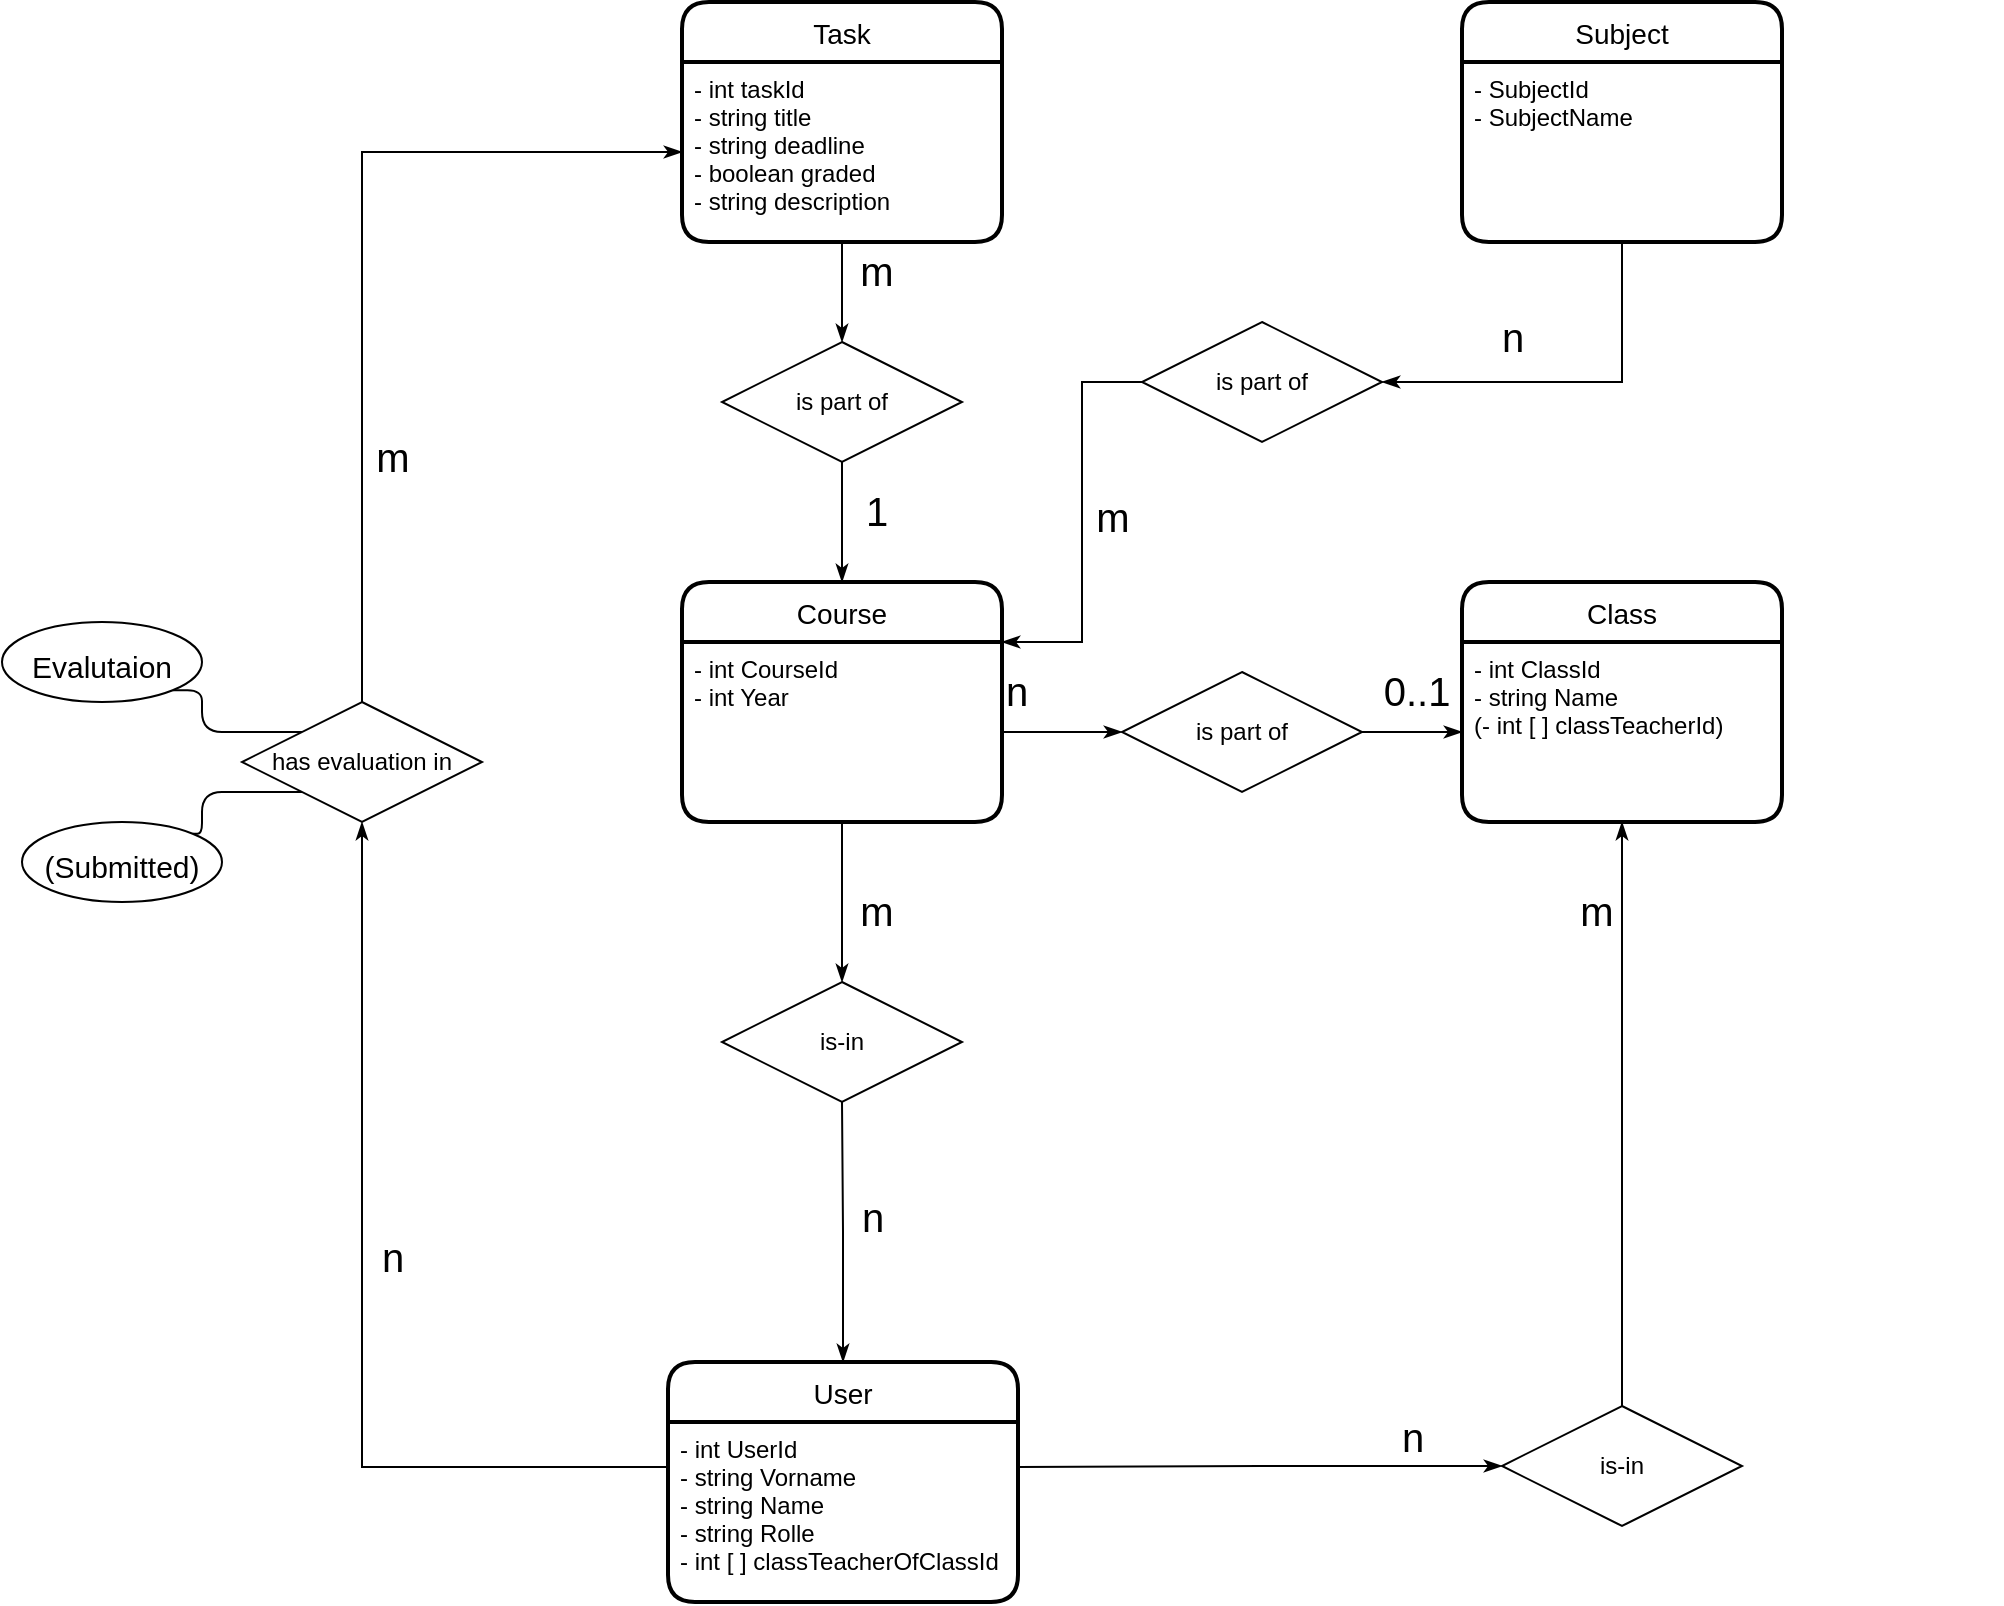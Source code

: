 <mxfile version="14.3.2" type="device"><diagram id="R2lEEEUBdFMjLlhIrx00" name="Page-1"><mxGraphModel dx="2272" dy="1863" grid="1" gridSize="10" guides="1" tooltips="1" connect="1" arrows="1" fold="1" page="1" pageScale="1" pageWidth="850" pageHeight="1100" math="0" shadow="0" extFonts="Permanent Marker^https://fonts.googleapis.com/css?family=Permanent+Marker"><root><mxCell id="0"/><mxCell id="1" parent="0"/><mxCell id="RDaZ0pFW65GV-cIb1aYp-35" style="edgeStyle=orthogonalEdgeStyle;rounded=0;orthogonalLoop=1;jettySize=auto;html=1;exitX=0.5;exitY=0;exitDx=0;exitDy=0;entryX=0.5;entryY=1;entryDx=0;entryDy=0;startArrow=classicThin;startFill=1;endArrow=none;endFill=0;fontSize=20;" edge="1" parent="1" source="RDaZ0pFW65GV-cIb1aYp-1" target="RDaZ0pFW65GV-cIb1aYp-33"><mxGeometry relative="1" as="geometry"/></mxCell><mxCell id="RDaZ0pFW65GV-cIb1aYp-1" value="Course" style="swimlane;childLayout=stackLayout;horizontal=1;startSize=30;horizontalStack=0;rounded=1;fontSize=14;fontStyle=0;strokeWidth=2;resizeParent=0;resizeLast=1;shadow=0;dashed=0;align=center;" vertex="1" parent="1"><mxGeometry x="120" y="130" width="160" height="120" as="geometry"/></mxCell><mxCell id="RDaZ0pFW65GV-cIb1aYp-2" value="- int CourseId&#xA;- int Year&#xA;&#xA;" style="align=left;strokeColor=none;fillColor=none;spacingLeft=4;fontSize=12;verticalAlign=top;resizable=0;rotatable=0;part=1;" vertex="1" parent="RDaZ0pFW65GV-cIb1aYp-1"><mxGeometry y="30" width="160" height="90" as="geometry"/></mxCell><mxCell id="RDaZ0pFW65GV-cIb1aYp-39" style="edgeStyle=orthogonalEdgeStyle;rounded=0;orthogonalLoop=1;jettySize=auto;html=1;exitX=0;exitY=0.5;exitDx=0;exitDy=0;entryX=1;entryY=0.25;entryDx=0;entryDy=0;startArrow=classicThin;startFill=1;endArrow=none;endFill=0;fontSize=20;" edge="1" parent="1" source="RDaZ0pFW65GV-cIb1aYp-3" target="RDaZ0pFW65GV-cIb1aYp-7"><mxGeometry relative="1" as="geometry"/></mxCell><mxCell id="RDaZ0pFW65GV-cIb1aYp-3" value="is-in" style="shape=rhombus;perimeter=rhombusPerimeter;whiteSpace=wrap;html=1;align=center;" vertex="1" parent="1"><mxGeometry x="530" y="542" width="120" height="60" as="geometry"/></mxCell><mxCell id="RDaZ0pFW65GV-cIb1aYp-4" value="Class" style="swimlane;childLayout=stackLayout;horizontal=1;startSize=30;horizontalStack=0;rounded=1;fontSize=14;fontStyle=0;strokeWidth=2;resizeParent=0;resizeLast=1;shadow=0;dashed=0;align=center;" vertex="1" parent="1"><mxGeometry x="510" y="130" width="160" height="120" as="geometry"/></mxCell><mxCell id="RDaZ0pFW65GV-cIb1aYp-5" value="- int ClassId&#xA;- string Name&#xA;(- int [ ] classTeacherId)  &#xA;" style="align=left;strokeColor=none;fillColor=none;spacingLeft=4;fontSize=12;verticalAlign=top;resizable=0;rotatable=0;part=1;" vertex="1" parent="RDaZ0pFW65GV-cIb1aYp-4"><mxGeometry y="30" width="160" height="90" as="geometry"/></mxCell><mxCell id="RDaZ0pFW65GV-cIb1aYp-18" style="edgeStyle=orthogonalEdgeStyle;rounded=0;orthogonalLoop=1;jettySize=auto;html=1;exitX=0.5;exitY=0;exitDx=0;exitDy=0;entryX=0.5;entryY=1;entryDx=0;entryDy=0;startArrow=classicThin;startFill=1;endArrow=none;endFill=0;fontSize=20;" edge="1" parent="1" source="RDaZ0pFW65GV-cIb1aYp-6" target="RDaZ0pFW65GV-cIb1aYp-15"><mxGeometry relative="1" as="geometry"/></mxCell><mxCell id="RDaZ0pFW65GV-cIb1aYp-6" value="User" style="swimlane;childLayout=stackLayout;horizontal=1;startSize=30;horizontalStack=0;rounded=1;fontSize=14;fontStyle=0;strokeWidth=2;resizeParent=0;resizeLast=1;shadow=0;dashed=0;align=center;" vertex="1" parent="1"><mxGeometry x="113" y="520" width="175" height="120" as="geometry"/></mxCell><mxCell id="RDaZ0pFW65GV-cIb1aYp-7" value="- int UserId&#xA;- string Vorname&#xA;- string Name&#xA;- string Rolle&#xA;- int [ ] classTeacherOfClassId&#xA;" style="align=left;strokeColor=none;fillColor=none;spacingLeft=4;fontSize=12;verticalAlign=top;resizable=0;rotatable=0;part=1;" vertex="1" parent="RDaZ0pFW65GV-cIb1aYp-6"><mxGeometry y="30" width="175" height="90" as="geometry"/></mxCell><mxCell id="RDaZ0pFW65GV-cIb1aYp-11" style="edgeStyle=orthogonalEdgeStyle;rounded=0;orthogonalLoop=1;jettySize=auto;html=1;exitX=0.5;exitY=1;exitDx=0;exitDy=0;entryX=0.5;entryY=0;entryDx=0;entryDy=0;startArrow=classicThin;startFill=1;endArrow=none;endFill=0;" edge="1" parent="1" source="RDaZ0pFW65GV-cIb1aYp-5" target="RDaZ0pFW65GV-cIb1aYp-3"><mxGeometry relative="1" as="geometry"/></mxCell><mxCell id="RDaZ0pFW65GV-cIb1aYp-14" value="m" style="edgeLabel;html=1;align=center;verticalAlign=middle;resizable=0;points=[];fontSize=20;" vertex="1" connectable="0" parent="1"><mxGeometry x="520" y="320" as="geometry"><mxPoint x="57" y="-26" as="offset"/></mxGeometry></mxCell><mxCell id="RDaZ0pFW65GV-cIb1aYp-17" style="edgeStyle=orthogonalEdgeStyle;rounded=0;orthogonalLoop=1;jettySize=auto;html=1;exitX=0.5;exitY=0;exitDx=0;exitDy=0;entryX=0.5;entryY=1;entryDx=0;entryDy=0;startArrow=classicThin;startFill=1;endArrow=none;endFill=0;fontSize=20;" edge="1" parent="1" source="RDaZ0pFW65GV-cIb1aYp-15" target="RDaZ0pFW65GV-cIb1aYp-2"><mxGeometry relative="1" as="geometry"/></mxCell><mxCell id="RDaZ0pFW65GV-cIb1aYp-15" value="is-in" style="shape=rhombus;perimeter=rhombusPerimeter;whiteSpace=wrap;html=1;align=center;" vertex="1" parent="1"><mxGeometry x="140" y="330" width="120" height="60" as="geometry"/></mxCell><mxCell id="RDaZ0pFW65GV-cIb1aYp-19" value="m" style="edgeLabel;html=1;align=center;verticalAlign=middle;resizable=0;points=[];fontSize=20;" vertex="1" connectable="0" parent="1"><mxGeometry x="160" y="320" as="geometry"><mxPoint x="57" y="-26" as="offset"/></mxGeometry></mxCell><mxCell id="RDaZ0pFW65GV-cIb1aYp-20" value="n" style="edgeLabel;html=1;align=center;verticalAlign=middle;resizable=0;points=[];fontSize=20;" vertex="1" connectable="0" parent="1"><mxGeometry x="460" y="400" as="geometry"><mxPoint x="-245" y="47" as="offset"/></mxGeometry></mxCell><mxCell id="RDaZ0pFW65GV-cIb1aYp-26" style="edgeStyle=orthogonalEdgeStyle;rounded=0;orthogonalLoop=1;jettySize=auto;html=1;exitX=0;exitY=0.5;exitDx=0;exitDy=0;entryX=1;entryY=0.5;entryDx=0;entryDy=0;startArrow=classicThin;startFill=1;endArrow=none;endFill=0;fontSize=20;" edge="1" parent="1" source="RDaZ0pFW65GV-cIb1aYp-25" target="RDaZ0pFW65GV-cIb1aYp-2"><mxGeometry relative="1" as="geometry"/></mxCell><mxCell id="RDaZ0pFW65GV-cIb1aYp-25" value="is part of" style="shape=rhombus;perimeter=rhombusPerimeter;whiteSpace=wrap;html=1;align=center;" vertex="1" parent="1"><mxGeometry x="340" y="175" width="120" height="60" as="geometry"/></mxCell><mxCell id="RDaZ0pFW65GV-cIb1aYp-27" style="edgeStyle=orthogonalEdgeStyle;rounded=0;orthogonalLoop=1;jettySize=auto;html=1;exitX=0;exitY=0.5;exitDx=0;exitDy=0;entryX=1;entryY=0.5;entryDx=0;entryDy=0;startArrow=classicThin;startFill=1;endArrow=none;endFill=0;fontSize=20;" edge="1" parent="1" source="RDaZ0pFW65GV-cIb1aYp-5" target="RDaZ0pFW65GV-cIb1aYp-25"><mxGeometry relative="1" as="geometry"/></mxCell><mxCell id="RDaZ0pFW65GV-cIb1aYp-28" value="0..1" style="edgeLabel;html=1;align=center;verticalAlign=middle;resizable=0;points=[];fontSize=20;" vertex="1" connectable="0" parent="1"><mxGeometry x="430" y="210" as="geometry"><mxPoint x="57" y="-26" as="offset"/></mxGeometry></mxCell><mxCell id="RDaZ0pFW65GV-cIb1aYp-29" value="n" style="edgeLabel;html=1;align=center;verticalAlign=middle;resizable=0;points=[];fontSize=20;" vertex="1" connectable="0" parent="1"><mxGeometry x="230" y="210" as="geometry"><mxPoint x="57" y="-26" as="offset"/></mxGeometry></mxCell><mxCell id="RDaZ0pFW65GV-cIb1aYp-30" value="Task" style="swimlane;childLayout=stackLayout;horizontal=1;startSize=30;horizontalStack=0;rounded=1;fontSize=14;fontStyle=0;strokeWidth=2;resizeParent=0;resizeLast=1;shadow=0;dashed=0;align=center;" vertex="1" parent="1"><mxGeometry x="120" y="-160" width="160" height="120" as="geometry"/></mxCell><mxCell id="RDaZ0pFW65GV-cIb1aYp-31" value="- int taskId&#xA;- string title&#xA;- string deadline&#xA;- boolean graded&#xA;- string description&#xA;" style="align=left;strokeColor=none;fillColor=none;spacingLeft=4;fontSize=12;verticalAlign=top;resizable=0;rotatable=0;part=1;" vertex="1" parent="RDaZ0pFW65GV-cIb1aYp-30"><mxGeometry y="30" width="160" height="90" as="geometry"/></mxCell><mxCell id="RDaZ0pFW65GV-cIb1aYp-34" style="edgeStyle=orthogonalEdgeStyle;rounded=0;orthogonalLoop=1;jettySize=auto;html=1;exitX=0.5;exitY=0;exitDx=0;exitDy=0;entryX=0.5;entryY=1;entryDx=0;entryDy=0;startArrow=classicThin;startFill=1;endArrow=none;endFill=0;fontSize=20;" edge="1" parent="1" source="RDaZ0pFW65GV-cIb1aYp-33" target="RDaZ0pFW65GV-cIb1aYp-31"><mxGeometry relative="1" as="geometry"/></mxCell><mxCell id="RDaZ0pFW65GV-cIb1aYp-33" value="is part of" style="shape=rhombus;perimeter=rhombusPerimeter;whiteSpace=wrap;html=1;align=center;" vertex="1" parent="1"><mxGeometry x="140" y="10" width="120" height="60" as="geometry"/></mxCell><mxCell id="RDaZ0pFW65GV-cIb1aYp-36" value="m" style="edgeLabel;html=1;align=center;verticalAlign=middle;resizable=0;points=[];fontSize=20;" vertex="1" connectable="0" parent="1"><mxGeometry x="160" as="geometry"><mxPoint x="57" y="-26" as="offset"/></mxGeometry></mxCell><mxCell id="RDaZ0pFW65GV-cIb1aYp-37" value="1" style="edgeLabel;html=1;align=center;verticalAlign=middle;resizable=0;points=[];fontSize=20;" vertex="1" connectable="0" parent="1"><mxGeometry x="160" y="120" as="geometry"><mxPoint x="57" y="-26" as="offset"/></mxGeometry></mxCell><mxCell id="RDaZ0pFW65GV-cIb1aYp-41" style="edgeStyle=orthogonalEdgeStyle;rounded=0;orthogonalLoop=1;jettySize=auto;html=1;exitX=0.5;exitY=1;exitDx=0;exitDy=0;entryX=0;entryY=0.25;entryDx=0;entryDy=0;startArrow=classicThin;startFill=1;endArrow=none;endFill=0;fontSize=20;" edge="1" parent="1" source="RDaZ0pFW65GV-cIb1aYp-38" target="RDaZ0pFW65GV-cIb1aYp-7"><mxGeometry relative="1" as="geometry"/></mxCell><mxCell id="RDaZ0pFW65GV-cIb1aYp-58" style="edgeStyle=orthogonalEdgeStyle;orthogonalLoop=1;jettySize=auto;html=1;exitX=0;exitY=0;exitDx=0;exitDy=0;entryX=1;entryY=1;entryDx=0;entryDy=0;startArrow=none;startFill=0;endArrow=none;endFill=0;fontSize=20;rounded=1;" edge="1" parent="1" source="RDaZ0pFW65GV-cIb1aYp-38" target="RDaZ0pFW65GV-cIb1aYp-56"><mxGeometry relative="1" as="geometry"/></mxCell><mxCell id="RDaZ0pFW65GV-cIb1aYp-60" style="edgeStyle=orthogonalEdgeStyle;rounded=1;orthogonalLoop=1;jettySize=auto;html=1;exitX=0;exitY=1;exitDx=0;exitDy=0;entryX=1;entryY=0;entryDx=0;entryDy=0;startArrow=none;startFill=0;endArrow=none;endFill=0;strokeColor=#000000;fontSize=20;" edge="1" parent="1" source="RDaZ0pFW65GV-cIb1aYp-38" target="RDaZ0pFW65GV-cIb1aYp-59"><mxGeometry relative="1" as="geometry"/></mxCell><mxCell id="RDaZ0pFW65GV-cIb1aYp-38" value="has evaluation in" style="shape=rhombus;perimeter=rhombusPerimeter;whiteSpace=wrap;html=1;align=center;" vertex="1" parent="1"><mxGeometry x="-100" y="190" width="120" height="60" as="geometry"/></mxCell><mxCell id="RDaZ0pFW65GV-cIb1aYp-40" value="n" style="edgeLabel;html=1;align=center;verticalAlign=middle;resizable=0;points=[];fontSize=20;" vertex="1" connectable="0" parent="1"><mxGeometry x="730" y="510" as="geometry"><mxPoint x="-245" y="47" as="offset"/></mxGeometry></mxCell><mxCell id="RDaZ0pFW65GV-cIb1aYp-42" style="edgeStyle=orthogonalEdgeStyle;rounded=0;orthogonalLoop=1;jettySize=auto;html=1;exitX=0;exitY=0.5;exitDx=0;exitDy=0;entryX=0.5;entryY=0;entryDx=0;entryDy=0;startArrow=classicThin;startFill=1;endArrow=none;endFill=0;fontSize=20;" edge="1" parent="1" source="RDaZ0pFW65GV-cIb1aYp-31" target="RDaZ0pFW65GV-cIb1aYp-38"><mxGeometry relative="1" as="geometry"/></mxCell><mxCell id="RDaZ0pFW65GV-cIb1aYp-43" value="m" style="edgeLabel;html=1;align=center;verticalAlign=middle;resizable=0;points=[];fontSize=20;" vertex="1" connectable="0" parent="1"><mxGeometry x="220" y="20" as="geometry"><mxPoint x="-245" y="47" as="offset"/></mxGeometry></mxCell><mxCell id="RDaZ0pFW65GV-cIb1aYp-44" value="n" style="edgeLabel;html=1;align=center;verticalAlign=middle;resizable=0;points=[];fontSize=20;" vertex="1" connectable="0" parent="1"><mxGeometry x="220" y="420" as="geometry"><mxPoint x="-245" y="47" as="offset"/></mxGeometry></mxCell><mxCell id="RDaZ0pFW65GV-cIb1aYp-45" value="Subject" style="swimlane;childLayout=stackLayout;horizontal=1;startSize=30;horizontalStack=0;rounded=1;fontSize=14;fontStyle=0;strokeWidth=2;resizeParent=0;resizeLast=1;shadow=0;dashed=0;align=center;" vertex="1" parent="1"><mxGeometry x="510" y="-160" width="160" height="120" as="geometry"/></mxCell><mxCell id="RDaZ0pFW65GV-cIb1aYp-46" value="- SubjectId&#xA;- SubjectName&#xA;" style="align=left;strokeColor=none;fillColor=none;spacingLeft=4;fontSize=12;verticalAlign=top;resizable=0;rotatable=0;part=1;" vertex="1" parent="RDaZ0pFW65GV-cIb1aYp-45"><mxGeometry y="30" width="160" height="90" as="geometry"/></mxCell><mxCell id="RDaZ0pFW65GV-cIb1aYp-49" style="edgeStyle=orthogonalEdgeStyle;rounded=0;orthogonalLoop=1;jettySize=auto;html=1;exitX=1;exitY=0.5;exitDx=0;exitDy=0;entryX=0.5;entryY=1;entryDx=0;entryDy=0;startArrow=classicThin;startFill=1;endArrow=none;endFill=0;fontSize=20;" edge="1" parent="1" source="RDaZ0pFW65GV-cIb1aYp-48" target="RDaZ0pFW65GV-cIb1aYp-46"><mxGeometry relative="1" as="geometry"/></mxCell><mxCell id="RDaZ0pFW65GV-cIb1aYp-48" value="is part of" style="shape=rhombus;perimeter=rhombusPerimeter;whiteSpace=wrap;html=1;align=center;" vertex="1" parent="1"><mxGeometry x="350" width="120" height="60" as="geometry"/></mxCell><mxCell id="RDaZ0pFW65GV-cIb1aYp-51" style="edgeStyle=orthogonalEdgeStyle;rounded=0;orthogonalLoop=1;jettySize=auto;html=1;exitX=1;exitY=0;exitDx=0;exitDy=0;entryX=0;entryY=0.5;entryDx=0;entryDy=0;startArrow=classicThin;startFill=1;endArrow=none;endFill=0;fontSize=20;" edge="1" parent="1" source="RDaZ0pFW65GV-cIb1aYp-2" target="RDaZ0pFW65GV-cIb1aYp-48"><mxGeometry relative="1" as="geometry"><Array as="points"><mxPoint x="320" y="160"/><mxPoint x="320" y="30"/></Array></mxGeometry></mxCell><mxCell id="RDaZ0pFW65GV-cIb1aYp-52" value="m" style="edgeLabel;html=1;align=center;verticalAlign=middle;resizable=0;points=[];fontSize=20;" vertex="1" connectable="0" parent="1"><mxGeometry x="580" y="50" as="geometry"><mxPoint x="-245" y="47" as="offset"/></mxGeometry></mxCell><mxCell id="RDaZ0pFW65GV-cIb1aYp-53" value="n" style="edgeLabel;html=1;align=center;verticalAlign=middle;resizable=0;points=[];fontSize=20;" vertex="1" connectable="0" parent="1"><mxGeometry x="780" y="-40" as="geometry"><mxPoint x="-245" y="47" as="offset"/></mxGeometry></mxCell><mxCell id="RDaZ0pFW65GV-cIb1aYp-56" value="&lt;font style=&quot;font-size: 15px&quot;&gt;Evalutaion&lt;/font&gt;" style="ellipse;whiteSpace=wrap;html=1;align=center;fontSize=20;" vertex="1" parent="1"><mxGeometry x="-220" y="150" width="100" height="40" as="geometry"/></mxCell><mxCell id="RDaZ0pFW65GV-cIb1aYp-59" value="&lt;font style=&quot;font-size: 15px&quot;&gt;(Submitted)&lt;/font&gt;" style="ellipse;whiteSpace=wrap;html=1;align=center;fontSize=20;" vertex="1" parent="1"><mxGeometry x="-210" y="250" width="100" height="40" as="geometry"/></mxCell></root></mxGraphModel></diagram></mxfile>